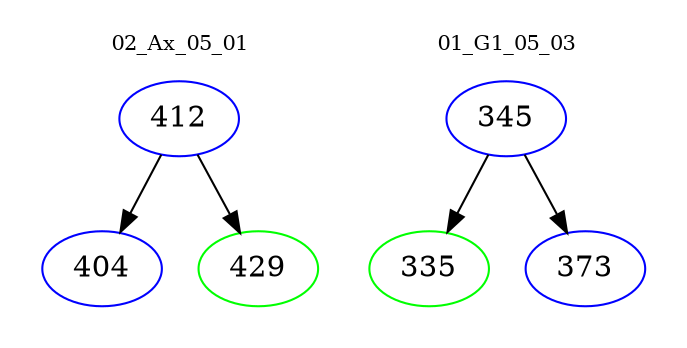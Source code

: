 digraph{
subgraph cluster_0 {
color = white
label = "02_Ax_05_01";
fontsize=10;
T0_412 [label="412", color="blue"]
T0_412 -> T0_404 [color="black"]
T0_404 [label="404", color="blue"]
T0_412 -> T0_429 [color="black"]
T0_429 [label="429", color="green"]
}
subgraph cluster_1 {
color = white
label = "01_G1_05_03";
fontsize=10;
T1_345 [label="345", color="blue"]
T1_345 -> T1_335 [color="black"]
T1_335 [label="335", color="green"]
T1_345 -> T1_373 [color="black"]
T1_373 [label="373", color="blue"]
}
}
